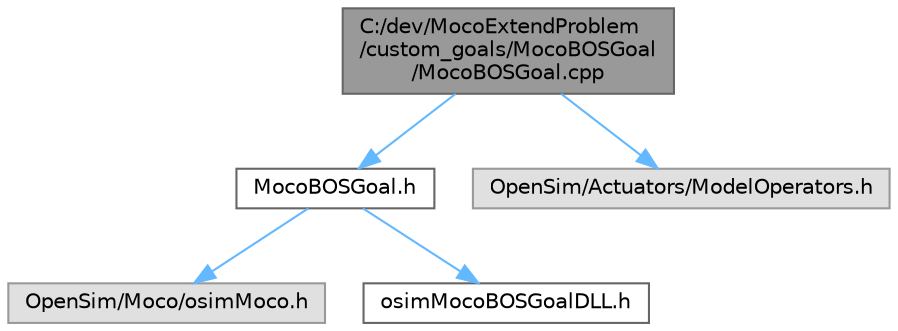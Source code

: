 digraph "C:/dev/MocoExtendProblem/custom_goals/MocoBOSGoal/MocoBOSGoal.cpp"
{
 // LATEX_PDF_SIZE
  bgcolor="transparent";
  edge [fontname=Helvetica,fontsize=10,labelfontname=Helvetica,labelfontsize=10];
  node [fontname=Helvetica,fontsize=10,shape=box,height=0.2,width=0.4];
  Node1 [id="Node000001",label="C:/dev/MocoExtendProblem\l/custom_goals/MocoBOSGoal\l/MocoBOSGoal.cpp",height=0.2,width=0.4,color="gray40", fillcolor="grey60", style="filled", fontcolor="black",tooltip=" "];
  Node1 -> Node2 [id="edge1_Node000001_Node000002",color="steelblue1",style="solid",tooltip=" "];
  Node2 [id="Node000002",label="MocoBOSGoal.h",height=0.2,width=0.4,color="grey40", fillcolor="white", style="filled",URL="$_moco_b_o_s_goal_2_moco_b_o_s_goal_8h.html",tooltip=" "];
  Node2 -> Node3 [id="edge2_Node000002_Node000003",color="steelblue1",style="solid",tooltip=" "];
  Node3 [id="Node000003",label="OpenSim/Moco/osimMoco.h",height=0.2,width=0.4,color="grey60", fillcolor="#E0E0E0", style="filled",tooltip=" "];
  Node2 -> Node4 [id="edge3_Node000002_Node000004",color="steelblue1",style="solid",tooltip=" "];
  Node4 [id="Node000004",label="osimMocoBOSGoalDLL.h",height=0.2,width=0.4,color="grey40", fillcolor="white", style="filled",URL="$_moco_b_o_s_goal_2osim_moco_b_o_s_goal_d_l_l_8h.html",tooltip=" "];
  Node1 -> Node5 [id="edge4_Node000001_Node000005",color="steelblue1",style="solid",tooltip=" "];
  Node5 [id="Node000005",label="OpenSim/Actuators/ModelOperators.h",height=0.2,width=0.4,color="grey60", fillcolor="#E0E0E0", style="filled",tooltip=" "];
}
